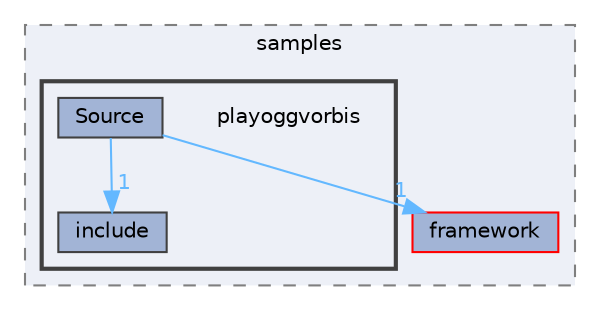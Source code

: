 digraph "techstorm/lib/OpenAL 1.1 SDK/samples/playoggvorbis"
{
 // LATEX_PDF_SIZE
  bgcolor="transparent";
  edge [fontname=Helvetica,fontsize=10,labelfontname=Helvetica,labelfontsize=10];
  node [fontname=Helvetica,fontsize=10,shape=box,height=0.2,width=0.4];
  compound=true
  subgraph clusterdir_ad8770f1af3a139d11f948b20e0c6a7b {
    graph [ bgcolor="#edf0f7", pencolor="grey50", label="samples", fontname=Helvetica,fontsize=10 style="filled,dashed", URL="dir_ad8770f1af3a139d11f948b20e0c6a7b.html",tooltip=""]
  dir_40209ef98ebf683660e5fb7987566489 [label="framework", fillcolor="#a2b4d6", color="red", style="filled", URL="dir_40209ef98ebf683660e5fb7987566489.html",tooltip=""];
  subgraph clusterdir_c2e5edceb0aabeb034cd8687caef9bcb {
    graph [ bgcolor="#edf0f7", pencolor="grey25", label="", fontname=Helvetica,fontsize=10 style="filled,bold", URL="dir_c2e5edceb0aabeb034cd8687caef9bcb.html",tooltip=""]
    dir_c2e5edceb0aabeb034cd8687caef9bcb [shape=plaintext, label="playoggvorbis"];
  dir_2fbbd0cd53bcb5f3d86ed8a7964a8454 [label="include", fillcolor="#a2b4d6", color="grey25", style="filled", URL="dir_2fbbd0cd53bcb5f3d86ed8a7964a8454.html",tooltip=""];
  dir_7ef147bcd30ceda7a12826c9e2a2e462 [label="Source", fillcolor="#a2b4d6", color="grey25", style="filled", URL="dir_7ef147bcd30ceda7a12826c9e2a2e462.html",tooltip=""];
  }
  }
  dir_7ef147bcd30ceda7a12826c9e2a2e462->dir_2fbbd0cd53bcb5f3d86ed8a7964a8454 [headlabel="1", labeldistance=1.5 headhref="dir_000118_000060.html" href="dir_000118_000060.html" color="steelblue1" fontcolor="steelblue1"];
  dir_7ef147bcd30ceda7a12826c9e2a2e462->dir_40209ef98ebf683660e5fb7987566489 [headlabel="1", labeldistance=1.5 headhref="dir_000118_000052.html" href="dir_000118_000052.html" color="steelblue1" fontcolor="steelblue1"];
}
